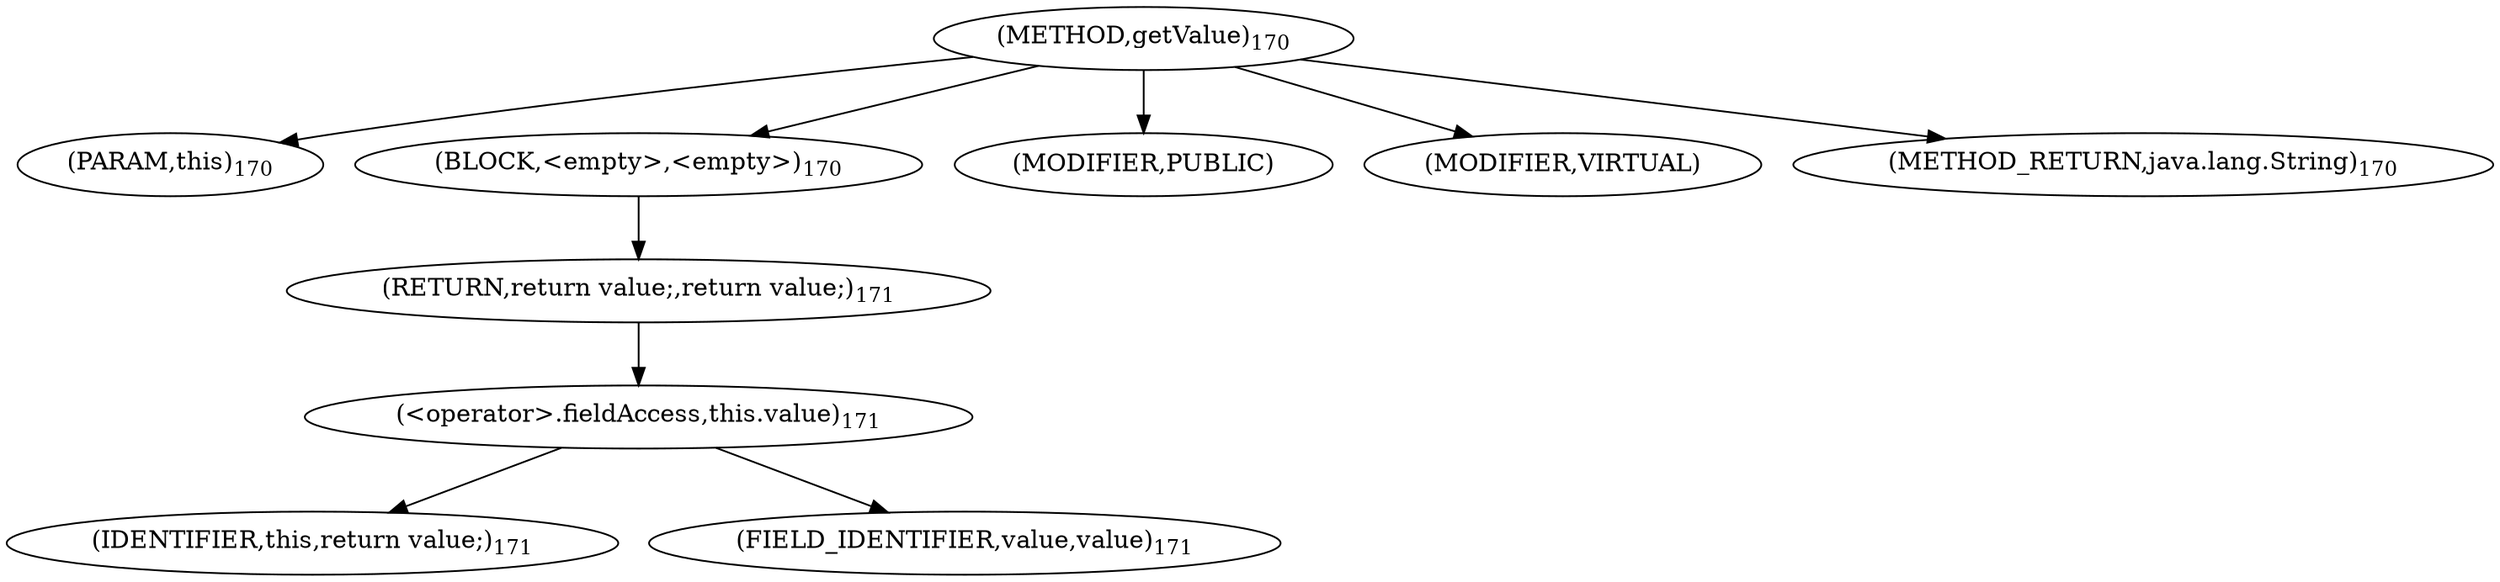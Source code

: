 digraph "getValue" {  
"416" [label = <(METHOD,getValue)<SUB>170</SUB>> ]
"417" [label = <(PARAM,this)<SUB>170</SUB>> ]
"418" [label = <(BLOCK,&lt;empty&gt;,&lt;empty&gt;)<SUB>170</SUB>> ]
"419" [label = <(RETURN,return value;,return value;)<SUB>171</SUB>> ]
"420" [label = <(&lt;operator&gt;.fieldAccess,this.value)<SUB>171</SUB>> ]
"421" [label = <(IDENTIFIER,this,return value;)<SUB>171</SUB>> ]
"422" [label = <(FIELD_IDENTIFIER,value,value)<SUB>171</SUB>> ]
"423" [label = <(MODIFIER,PUBLIC)> ]
"424" [label = <(MODIFIER,VIRTUAL)> ]
"425" [label = <(METHOD_RETURN,java.lang.String)<SUB>170</SUB>> ]
  "416" -> "417" 
  "416" -> "418" 
  "416" -> "423" 
  "416" -> "424" 
  "416" -> "425" 
  "418" -> "419" 
  "419" -> "420" 
  "420" -> "421" 
  "420" -> "422" 
}
